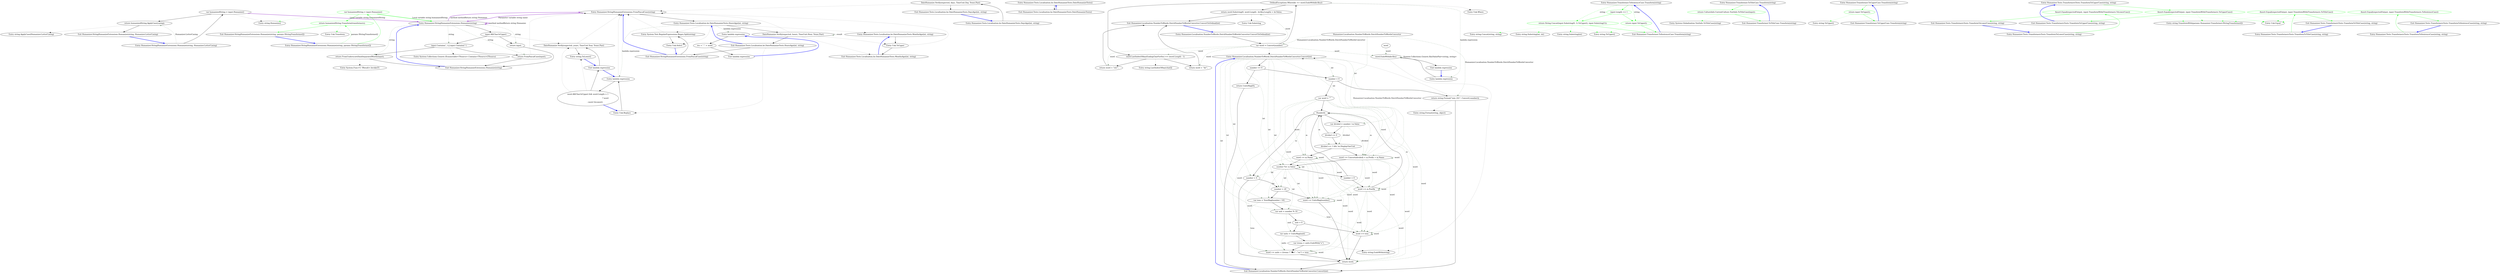 digraph  {
m0_5 [label="Entry Humanizer.StringHumanizeExtensions.FromPascalCase(string)", span="22-22", cluster="Humanizer.StringHumanizeExtensions.FromPascalCase(string)", file="StringHumanizeExtensions.cs"];
m0_37 [label="Entry string.Humanize()", span="42-42", cluster="string.Humanize()", file="StringHumanizeExtensions.cs"];
m0_31 [label="Entry System.Collections.Generic.IEnumerable<TSource>.Contains<TSource>(TSource)", span="0-0", cluster="System.Collections.Generic.IEnumerable<TSource>.Contains<TSource>(TSource)", file="StringHumanizeExtensions.cs"];
m0_2 [label="Entry Humanizer.Tests.Localisation.he.DateHumanizeTests.DaysAgo(int, string)", span="14-14", cluster="Humanizer.Tests.Localisation.he.DateHumanizeTests.DaysAgo(int, string)", file="StringHumanizeExtensions.cs"];
m0_3 [label="DateHumanize.Verify(expected, days, TimeUnit.Day, Tense.Past)", span="16-16", cluster="Humanizer.Tests.Localisation.he.DateHumanizeTests.DaysAgo(int, string)", file="StringHumanizeExtensions.cs"];
m0_4 [label="Exit Humanizer.Tests.Localisation.he.DateHumanizeTests.DaysAgo(int, string)", span="14-14", cluster="Humanizer.Tests.Localisation.he.DateHumanizeTests.DaysAgo(int, string)", file="StringHumanizeExtensions.cs"];
m0_15 [label="Entry Unk.Replace", span="", cluster="Unk.Replace", file="StringHumanizeExtensions.cs"];
m0_16 [label="Entry lambda expression", span="26-29", cluster="lambda expression", file="StringHumanizeExtensions.cs"];
m0_17 [label="word.All(Char.IsUpper) && word.Length > 1\r\n                        ? word\r\n                        : word.ToLower()", span="27-29", cluster="lambda expression", file="StringHumanizeExtensions.cs"];
m0_19 [label="DateHumanize.Verify(expected, years, TimeUnit.Year, Tense.Past)", span="66-66", cluster="Humanizer.Tests.Localisation.he.DateHumanizeTests.YearsAgo(int, string)", file="StringHumanizeExtensions.cs"];
m0_0 [label="Entry Humanizer.Tests.Localisation.he.DateHumanizeTests.DateHumanizeTests()", span="7-7", cluster="Humanizer.Tests.Localisation.he.DateHumanizeTests.DateHumanizeTests()", file="StringHumanizeExtensions.cs"];
m0_1 [label="Exit Humanizer.Tests.Localisation.he.DateHumanizeTests.DateHumanizeTests()", span="7-7", cluster="Humanizer.Tests.Localisation.he.DateHumanizeTests.DateHumanizeTests()", file="StringHumanizeExtensions.cs"];
m0_38 [label="Entry string.ApplyCase(Humanizer.LetterCasing)", span="16-16", cluster="string.ApplyCase(Humanizer.LetterCasing)", file="StringHumanizeExtensions.cs"];
m0_32 [label="Entry System.Func<T, TResult>.Invoke(T)", span="0-0", cluster="System.Func<T, TResult>.Invoke(T)", file="StringHumanizeExtensions.cs"];
m0_12 [label="Entry Humanizer.Tests.Localisation.he.DateHumanizeTests.MonthsAgo(int, string)", span="44-44", cluster="Humanizer.Tests.Localisation.he.DateHumanizeTests.MonthsAgo(int, string)", file="StringHumanizeExtensions.cs"];
m0_18 [label="Exit lambda expression", span="26-29", cluster="lambda expression", file="StringHumanizeExtensions.cs"];
m0_20 [label="Entry string.ToLower()", span="0-0", cluster="string.ToLower()", file="StringHumanizeExtensions.cs"];
m0_14 [label="Exit Humanizer.Tests.Localisation.he.DateHumanizeTests.MonthsAgo(int, string)", span="44-44", cluster="Humanizer.Tests.Localisation.he.DateHumanizeTests.MonthsAgo(int, string)", file="StringHumanizeExtensions.cs"];
m0_24 [label="Entry Humanizer.StringHumanizeExtensions.Humanize(string)", span="42-42", cluster="Humanizer.StringHumanizeExtensions.Humanize(string)", file="StringHumanizeExtensions.cs"];
m0_25 [label="input.All(Char.IsUpper)", span="45-45", cluster="Humanizer.StringHumanizeExtensions.Humanize(string)", file="StringHumanizeExtensions.cs"];
m0_26 [label="return input;", span="46-46", cluster="Humanizer.StringHumanizeExtensions.Humanize(string)", file="StringHumanizeExtensions.cs"];
m0_27 [label="input.Contains('_') || input.Contains('-')", span="48-48", cluster="Humanizer.StringHumanizeExtensions.Humanize(string)", file="StringHumanizeExtensions.cs"];
m0_28 [label="return FromUnderscoreDashSeparatedWords(input);", span="49-49", cluster="Humanizer.StringHumanizeExtensions.Humanize(string)", file="StringHumanizeExtensions.cs"];
m0_29 [label="return FromPascalCase(input);", span="51-51", cluster="Humanizer.StringHumanizeExtensions.Humanize(string)", file="StringHumanizeExtensions.cs"];
m0_30 [label="Exit Humanizer.StringHumanizeExtensions.Humanize(string)", span="42-42", cluster="Humanizer.StringHumanizeExtensions.Humanize(string)", file="StringHumanizeExtensions.cs"];
m0_21 [label="Entry lambda expression", span="30-30", cluster="lambda expression", file="StringHumanizeExtensions.cs"];
m0_22 [label="res + '' '' + word", span="30-30", cluster="lambda expression", file="StringHumanizeExtensions.cs"];
m0_23 [label="Exit lambda expression", span="30-30", cluster="lambda expression", file="StringHumanizeExtensions.cs"];
m0_9 [label="Exit Humanizer.StringHumanizeExtensions.FromPascalCase(string)", span="22-22", cluster="Humanizer.StringHumanizeExtensions.FromPascalCase(string)", file="StringHumanizeExtensions.cs"];
m0_10 [label="Entry System.Text.RegularExpressions.Regex.Split(string)", span="0-0", cluster="System.Text.RegularExpressions.Regex.Split(string)", file="StringHumanizeExtensions.cs"];
m0_11 [label="Entry Unk.Select", span="", cluster="Unk.Select", file="StringHumanizeExtensions.cs"];
m0_33 [label="Entry Humanizer.StringHumanizeExtensions.Humanize(string, Humanizer.LetterCasing)", span="60-60", cluster="Humanizer.StringHumanizeExtensions.Humanize(string, Humanizer.LetterCasing)", file="StringHumanizeExtensions.cs"];
m0_34 [label="var humanizedString = input.Humanize()", span="62-62", cluster="Humanizer.StringHumanizeExtensions.Humanize(string, Humanizer.LetterCasing)", file="StringHumanizeExtensions.cs"];
m0_35 [label="return humanizedString.ApplyCase(casing);", span="63-63", cluster="Humanizer.StringHumanizeExtensions.Humanize(string, Humanizer.LetterCasing)", file="StringHumanizeExtensions.cs"];
m0_36 [label="Exit Humanizer.StringHumanizeExtensions.Humanize(string, Humanizer.LetterCasing)", span="60-60", cluster="Humanizer.StringHumanizeExtensions.Humanize(string, Humanizer.LetterCasing)", file="StringHumanizeExtensions.cs"];
m0_13 [label="Entry Unk.ToUpper", span="", cluster="Unk.ToUpper", file="StringHumanizeExtensions.cs"];
m0_6 [label="Entry Humanizer.Tests.Localisation.he.DateHumanizeTests.HoursAgo(int, string)", span="24-24", cluster="Humanizer.Tests.Localisation.he.DateHumanizeTests.HoursAgo(int, string)", file="StringHumanizeExtensions.cs"];
m0_8 [label="Exit Humanizer.Tests.Localisation.he.DateHumanizeTests.HoursAgo(int, string)", span="24-24", cluster="Humanizer.Tests.Localisation.he.DateHumanizeTests.HoursAgo(int, string)", file="StringHumanizeExtensions.cs"];
m0_7 [label="DateHumanize.Verify(expected, hours, TimeUnit.Hour, Tense.Past)", span="26-26", cluster="Humanizer.Tests.Localisation.he.DateHumanizeTests.HoursAgo(int, string)", file="StringHumanizeExtensions.cs"];
m0_39 [label="Entry Humanizer.StringHumanizeExtensions.Humanize(string, params IStringTransformer[])", span="72-72", cluster="Humanizer.StringHumanizeExtensions.Humanize(string, params IStringTransformer[])", file="StringHumanizeExtensions.cs"];
m0_40 [label="var humanizedString = input.Humanize()", span="74-74", cluster="Humanizer.StringHumanizeExtensions.Humanize(string, params IStringTransformer[])", color=green, community=0, file="StringHumanizeExtensions.cs"];
m0_41 [label="return humanizedString.Transform(transformers);", span="75-75", cluster="Humanizer.StringHumanizeExtensions.Humanize(string, params IStringTransformer[])", color=green, community=0, file="StringHumanizeExtensions.cs"];
m0_42 [label="Exit Humanizer.StringHumanizeExtensions.Humanize(string, params IStringTransformer[])", span="72-72", cluster="Humanizer.StringHumanizeExtensions.Humanize(string, params IStringTransformer[])", file="StringHumanizeExtensions.cs"];
m0_43 [label="Entry Unk.Transform", span="", cluster="Unk.Transform", file="StringHumanizeExtensions.cs"];
m1_0 [label="Entry Humanizer.Localisation.NumberToWords.DutchNumberToWordsConverter.Convert(int)", span="33-33", cluster="Humanizer.Localisation.NumberToWords.DutchNumberToWordsConverter.Convert(int)", file="StringHumanizeTests.cs"];
m1_1 [label="number == 0", span="35-35", cluster="Humanizer.Localisation.NumberToWords.DutchNumberToWordsConverter.Convert(int)", file="StringHumanizeTests.cs"];
m1_3 [label="number < 0", span="38-38", cluster="Humanizer.Localisation.NumberToWords.DutchNumberToWordsConverter.Convert(int)", file="StringHumanizeTests.cs"];
m1_4 [label="return string.Format(''min {0}'', Convert(-number));", span="39-39", cluster="Humanizer.Localisation.NumberToWords.DutchNumberToWordsConverter.Convert(int)", file="StringHumanizeTests.cs"];
m1_7 [label="var divided = number / m.Value", span="45-45", cluster="Humanizer.Localisation.NumberToWords.DutchNumberToWordsConverter.Convert(int)", file="StringHumanizeTests.cs"];
m1_12 [label="number %= m.Value", span="55-55", cluster="Humanizer.Localisation.NumberToWords.DutchNumberToWordsConverter.Convert(int)", file="StringHumanizeTests.cs"];
m1_15 [label="number > 0", span="60-60", cluster="Humanizer.Localisation.NumberToWords.DutchNumberToWordsConverter.Convert(int)", file="StringHumanizeTests.cs"];
m1_16 [label="number < 20", span="62-62", cluster="Humanizer.Localisation.NumberToWords.DutchNumberToWordsConverter.Convert(int)", file="StringHumanizeTests.cs"];
m1_17 [label="word += UnitsMap[number]", span="63-63", cluster="Humanizer.Localisation.NumberToWords.DutchNumberToWordsConverter.Convert(int)", file="StringHumanizeTests.cs"];
m1_18 [label="var tens = TensMap[number / 10]", span="66-66", cluster="Humanizer.Localisation.NumberToWords.DutchNumberToWordsConverter.Convert(int)", file="StringHumanizeTests.cs"];
m1_19 [label="var unit = number % 10", span="67-67", cluster="Humanizer.Localisation.NumberToWords.DutchNumberToWordsConverter.Convert(int)", file="StringHumanizeTests.cs"];
m1_2 [label="return UnitsMap[0];", span="36-36", cluster="Humanizer.Localisation.NumberToWords.DutchNumberToWordsConverter.Convert(int)", file="StringHumanizeTests.cs"];
m1_5 [label="var word = ''''", span="41-41", cluster="Humanizer.Localisation.NumberToWords.DutchNumberToWordsConverter.Convert(int)", file="StringHumanizeTests.cs"];
m1_6 [label=Hunderds, span="43-43", cluster="Humanizer.Localisation.NumberToWords.DutchNumberToWordsConverter.Convert(int)", file="StringHumanizeTests.cs"];
m1_10 [label="word += m.Name", span="51-51", cluster="Humanizer.Localisation.NumberToWords.DutchNumberToWordsConverter.Convert(int)", file="StringHumanizeTests.cs"];
m1_11 [label="word += Convert(divided) + m.Prefix + m.Name", span="53-53", cluster="Humanizer.Localisation.NumberToWords.DutchNumberToWordsConverter.Convert(int)", file="StringHumanizeTests.cs"];
m1_23 [label="word += units + (trema ? ''�n'' : ''en'') + tens", span="72-72", cluster="Humanizer.Localisation.NumberToWords.DutchNumberToWordsConverter.Convert(int)", file="StringHumanizeTests.cs"];
m1_24 [label="word += tens", span="75-75", cluster="Humanizer.Localisation.NumberToWords.DutchNumberToWordsConverter.Convert(int)", file="StringHumanizeTests.cs"];
m1_25 [label="return word;", span="79-79", cluster="Humanizer.Localisation.NumberToWords.DutchNumberToWordsConverter.Convert(int)", file="StringHumanizeTests.cs"];
m1_9 [label="divided == 1 && !m.DisplayOneUnit", span="50-50", cluster="Humanizer.Localisation.NumberToWords.DutchNumberToWordsConverter.Convert(int)", file="StringHumanizeTests.cs"];
m1_14 [label="word += m.Postfix", span="57-57", cluster="Humanizer.Localisation.NumberToWords.DutchNumberToWordsConverter.Convert(int)", file="StringHumanizeTests.cs"];
m1_8 [label="divided <= 0", span="47-47", cluster="Humanizer.Localisation.NumberToWords.DutchNumberToWordsConverter.Convert(int)", file="StringHumanizeTests.cs"];
m1_13 [label="number > 0", span="56-56", cluster="Humanizer.Localisation.NumberToWords.DutchNumberToWordsConverter.Convert(int)", file="StringHumanizeTests.cs"];
m1_20 [label="unit > 0", span="68-68", cluster="Humanizer.Localisation.NumberToWords.DutchNumberToWordsConverter.Convert(int)", file="StringHumanizeTests.cs"];
m1_21 [label="var units = UnitsMap[unit]", span="70-70", cluster="Humanizer.Localisation.NumberToWords.DutchNumberToWordsConverter.Convert(int)", file="StringHumanizeTests.cs"];
m1_22 [label="var trema = units.EndsWith(''e'')", span="71-71", cluster="Humanizer.Localisation.NumberToWords.DutchNumberToWordsConverter.Convert(int)", file="StringHumanizeTests.cs"];
m1_26 [label="Exit Humanizer.Localisation.NumberToWords.DutchNumberToWordsConverter.Convert(int)", span="33-33", cluster="Humanizer.Localisation.NumberToWords.DutchNumberToWordsConverter.Convert(int)", file="StringHumanizeTests.cs"];
m1_28 [label="Entry string.EndsWith(string)", span="0-0", cluster="string.EndsWith(string)", file="StringHumanizeTests.cs"];
m1_38 [label="Entry Unk.Substring", span="", cluster="Unk.Substring", file="StringHumanizeTests.cs"];
m1_29 [label="Entry Humanizer.Localisation.NumberToWords.DutchNumberToWordsConverter.ConvertToOrdinal(int)", span="91-91", cluster="Humanizer.Localisation.NumberToWords.DutchNumberToWordsConverter.ConvertToOrdinal(int)", file="StringHumanizeTests.cs"];
m1_30 [label="var word = Convert(number)", span="93-93", cluster="Humanizer.Localisation.NumberToWords.DutchNumberToWordsConverter.ConvertToOrdinal(int)", file="StringHumanizeTests.cs"];
m1_31 [label="OrdinalExceptions.Where(kv => word.EndsWith(kv.Key))", span="95-95", cluster="Humanizer.Localisation.NumberToWords.DutchNumberToWordsConverter.ConvertToOrdinal(int)", file="StringHumanizeTests.cs"];
m1_32 [label="return word.Substring(0, word.Length - kv.Key.Length) + kv.Value;", span="98-98", cluster="Humanizer.Localisation.NumberToWords.DutchNumberToWordsConverter.ConvertToOrdinal(int)", file="StringHumanizeTests.cs"];
m1_33 [label="word.LastIndexOfAny(EndingCharForSte) == (word.Length - 1)", span="104-104", cluster="Humanizer.Localisation.NumberToWords.DutchNumberToWordsConverter.ConvertToOrdinal(int)", file="StringHumanizeTests.cs"];
m1_34 [label="return word + ''ste'';", span="105-105", cluster="Humanizer.Localisation.NumberToWords.DutchNumberToWordsConverter.ConvertToOrdinal(int)", file="StringHumanizeTests.cs"];
m1_35 [label="return word + ''de'';", span="107-107", cluster="Humanizer.Localisation.NumberToWords.DutchNumberToWordsConverter.ConvertToOrdinal(int)", file="StringHumanizeTests.cs"];
m1_36 [label="Exit Humanizer.Localisation.NumberToWords.DutchNumberToWordsConverter.ConvertToOrdinal(int)", span="91-91", cluster="Humanizer.Localisation.NumberToWords.DutchNumberToWordsConverter.ConvertToOrdinal(int)", file="StringHumanizeTests.cs"];
m1_40 [label="Entry lambda expression", span="95-95", cluster="lambda expression", file="StringHumanizeTests.cs"];
m1_41 [label="word.EndsWith(kv.Key)", span="95-95", cluster="lambda expression", file="StringHumanizeTests.cs"];
m1_42 [label="Exit lambda expression", span="95-95", cluster="lambda expression", file="StringHumanizeTests.cs"];
m1_39 [label="Entry string.LastIndexOfAny(char[])", span="0-0", cluster="string.LastIndexOfAny(char[])", file="StringHumanizeTests.cs"];
m1_27 [label="Entry string.Format(string, object)", span="0-0", cluster="string.Format(string, object)", file="StringHumanizeTests.cs"];
m1_37 [label="Entry Unk.Where", span="", cluster="Unk.Where", file="StringHumanizeTests.cs"];
m1_43 [label="Humanizer.Localisation.NumberToWords.DutchNumberToWordsConverter", span="", file="StringHumanizeTests.cs"];
m1_44 [label=word, span="", file="StringHumanizeTests.cs"];
m4_0 [label="Entry Humanizer.Transformer.ToSentenceCase.Transform(string)", span="6-6", cluster="Humanizer.Transformer.ToSentenceCase.Transform(string)", file="ToSentenceCase.cs"];
m4_1 [label="input.Length >= 1", span="8-8", cluster="Humanizer.Transformer.ToSentenceCase.Transform(string)", color=green, community=0, file="ToSentenceCase.cs"];
m4_2 [label="return String.Concat(input.Substring(0, 1).ToUpper(), input.Substring(1));", span="9-9", cluster="Humanizer.Transformer.ToSentenceCase.Transform(string)", color=green, community=0, file="ToSentenceCase.cs"];
m4_3 [label="return input.ToUpper();", span="11-11", cluster="Humanizer.Transformer.ToSentenceCase.Transform(string)", color=green, community=0, file="ToSentenceCase.cs"];
m4_4 [label="Exit Humanizer.Transformer.ToSentenceCase.Transform(string)", span="6-6", cluster="Humanizer.Transformer.ToSentenceCase.Transform(string)", file="ToSentenceCase.cs"];
m4_8 [label="Entry string.Concat(string, string)", span="0-0", cluster="string.Concat(string, string)", file="ToSentenceCase.cs"];
m4_6 [label="Entry string.ToUpper()", span="0-0", cluster="string.ToUpper()", file="ToSentenceCase.cs"];
m4_5 [label="Entry string.Substring(int, int)", span="0-0", cluster="string.Substring(int, int)", file="ToSentenceCase.cs"];
m4_7 [label="Entry string.Substring(int)", span="0-0", cluster="string.Substring(int)", file="ToSentenceCase.cs"];
m5_0 [label="Entry Humanizer.Transformer.ToTitleCase.Transform(string)", span="6-6", cluster="Humanizer.Transformer.ToTitleCase.Transform(string)", file="ToTitleCase.cs"];
m5_1 [label="return CultureInfo.CurrentCulture.TextInfo.ToTitleCase(input);", span="8-8", cluster="Humanizer.Transformer.ToTitleCase.Transform(string)", color=green, community=0, file="ToTitleCase.cs"];
m5_2 [label="Exit Humanizer.Transformer.ToTitleCase.Transform(string)", span="6-6", cluster="Humanizer.Transformer.ToTitleCase.Transform(string)", file="ToTitleCase.cs"];
m5_3 [label="Entry System.Globalization.TextInfo.ToTitleCase(string)", span="0-0", cluster="System.Globalization.TextInfo.ToTitleCase(string)", file="ToTitleCase.cs"];
m6_0 [label="Entry Humanizer.Transformer.ToUpperCase.Transform(string)", span="4-4", cluster="Humanizer.Transformer.ToUpperCase.Transform(string)", file="ToUpperCase.cs"];
m6_1 [label="return input.ToUpper();", span="6-6", cluster="Humanizer.Transformer.ToUpperCase.Transform(string)", color=green, community=0, file="ToUpperCase.cs"];
m6_2 [label="Exit Humanizer.Transformer.ToUpperCase.Transform(string)", span="4-4", cluster="Humanizer.Transformer.ToUpperCase.Transform(string)", file="ToUpperCase.cs"];
m6_3 [label="Entry string.ToUpper()", span="0-0", cluster="string.ToUpper()", file="ToUpperCase.cs"];
m7_11 [label="Entry Humanizer.Tests.TransformersTests.TransformToUpperCase(string, string)", span="40-40", cluster="Humanizer.Tests.TransformersTests.TransformToUpperCase(string, string)", file="TransformersTests.cs"];
m7_12 [label="Assert.Equal(expectedOutput, input.TransformWith(Transformers.ToUpperCase))", span="42-42", cluster="Humanizer.Tests.TransformersTests.TransformToUpperCase(string, string)", color=green, community=0, file="TransformersTests.cs"];
m7_13 [label="Exit Humanizer.Tests.TransformersTests.TransformToUpperCase(string, string)", span="40-40", cluster="Humanizer.Tests.TransformersTests.TransformToUpperCase(string, string)", file="TransformersTests.cs"];
m7_4 [label="Entry Unk.Equal", span="", cluster="Unk.Equal", file="TransformersTests.cs"];
m7_3 [label="Entry string.TransformWith(params Humanizer.Transformer.IStringTransformer[])", span="16-16", cluster="string.TransformWith(params Humanizer.Transformer.IStringTransformer[])", file="TransformersTests.cs"];
m7_5 [label="Entry Humanizer.Tests.TransformersTests.TransformToLowerCase(string, string)", span="22-22", cluster="Humanizer.Tests.TransformersTests.TransformToLowerCase(string, string)", file="TransformersTests.cs"];
m7_6 [label="Assert.Equal(expectedOutput, input.TransformWith(Transformers.ToLowerCase))", span="24-24", cluster="Humanizer.Tests.TransformersTests.TransformToLowerCase(string, string)", color=green, community=0, file="TransformersTests.cs"];
m7_7 [label="Exit Humanizer.Tests.TransformersTests.TransformToLowerCase(string, string)", span="22-22", cluster="Humanizer.Tests.TransformersTests.TransformToLowerCase(string, string)", file="TransformersTests.cs"];
m7_0 [label="Entry Humanizer.Tests.TransformersTests.TransformToTitleCase(string, string)", span="12-12", cluster="Humanizer.Tests.TransformersTests.TransformToTitleCase(string, string)", file="TransformersTests.cs"];
m7_1 [label="Assert.Equal(expectedOutput, input.TransformWith(Transformers.ToTitleCase))", span="14-14", cluster="Humanizer.Tests.TransformersTests.TransformToTitleCase(string, string)", color=green, community=0, file="TransformersTests.cs"];
m7_2 [label="Exit Humanizer.Tests.TransformersTests.TransformToTitleCase(string, string)", span="12-12", cluster="Humanizer.Tests.TransformersTests.TransformToTitleCase(string, string)", file="TransformersTests.cs"];
m7_8 [label="Entry Humanizer.Tests.TransformersTests.TransformToSentenceCase(string, string)", span="31-31", cluster="Humanizer.Tests.TransformersTests.TransformToSentenceCase(string, string)", file="TransformersTests.cs"];
m7_9 [label="Assert.Equal(expectedOutput, input.TransformWith(Transformers.ToSentenceCase))", span="33-33", cluster="Humanizer.Tests.TransformersTests.TransformToSentenceCase(string, string)", color=green, community=0, file="TransformersTests.cs"];
m7_10 [label="Exit Humanizer.Tests.TransformersTests.TransformToSentenceCase(string, string)", span="31-31", cluster="Humanizer.Tests.TransformersTests.TransformToSentenceCase(string, string)", file="TransformersTests.cs"];
m0_5 -> m0_24  [key=3, color=darkorchid, style=bold, label="Parameter variable string name"];
m0_5 -> m0_6  [key=0, style=solid];
m0_2 -> m0_3  [key=0, style=solid];
m0_3 -> m0_4  [key=0, style=solid];
m0_3 -> m0_5  [key=2, style=dotted];
m0_4 -> m0_2  [key=0, style=bold, color=blue];
m0_15 -> m0_16  [key=0, style=solid];
m0_16 -> m0_17  [key=0, style=solid];
m0_16 -> m0_5  [key=2, style=dotted];
m0_17 -> m0_15  [key=0, style=bold, color=blue];
m0_17 -> m0_19  [key=2, style=dotted];
m0_17 -> m0_18  [key=0, style=solid];
m0_17 -> m0_20  [key=2, style=dotted];
m0_19 -> m0_20  [key=0, style=solid];
m0_19 -> m0_5  [key=2, style=dotted];
m0_0 -> m0_1  [key=0, style=solid];
m0_1 -> m0_0  [key=0, style=bold, color=blue];
m0_12 -> m0_13  [key=0, style=solid];
m0_18 -> m0_19  [key=0, style=solid];
m0_18 -> m0_16  [key=0, style=bold, color=blue];
m0_20 -> m0_18  [key=0, style=bold, color=blue];
m0_14 -> m0_12  [key=0, style=bold, color=blue];
m0_24 -> m0_24  [key=3, color=darkorchid, style=bold, label="method methodReturn string Humanize"];
m0_24 -> m0_25  [key=0, style=solid];
m0_24 -> m0_26  [key=1, style=dashed, color=darkseagreen4, label=string];
m0_24 -> m0_27  [key=1, style=dashed, color=darkseagreen4, label=string];
m0_24 -> m0_28  [key=1, style=dashed, color=darkseagreen4, label=string];
m0_24 -> m0_29  [key=1, style=dashed, color=darkseagreen4, label=string];
m0_24 -> m0_5  [key=3, color=darkorchid, style=bold, label="method methodReturn string Humanize"];
m0_25 -> m0_26  [key=0, style=solid];
m0_25 -> m0_27  [key=0, style=solid];
m0_25 -> m0_19  [key=2, style=dotted];
m0_26 -> m0_30  [key=0, style=solid];
m0_27 -> m0_28  [key=0, style=solid];
m0_27 -> m0_29  [key=0, style=solid];
m0_27 -> m0_31  [key=2, style=dotted];
m0_28 -> m0_30  [key=0, style=solid];
m0_28 -> m0_32  [key=2, style=dotted];
m0_29 -> m0_5  [key=2, style=dotted];
m0_29 -> m0_30  [key=0, style=solid];
m0_30 -> m0_24  [key=0, style=bold, color=blue];
m0_21 -> m0_22  [key=0, style=solid];
m0_22 -> m0_23  [key=0, style=solid];
m0_23 -> m0_21  [key=0, style=bold, color=blue];
m0_9 -> m0_10  [key=0, style=solid];
m0_9 -> m0_5  [key=0, style=bold, color=blue];
m0_10 -> m0_11  [key=0, style=solid];
m0_10 -> m0_5  [key=2, style=dotted];
m0_11 -> m0_9  [key=0, style=bold, color=blue];
m0_33 -> m0_34  [key=0, style=solid];
m0_33 -> m0_35  [key=1, style=dashed, color=darkseagreen4, label="Humanizer.LetterCasing"];
m0_34 -> m0_37  [key=2, style=dotted];
m0_34 -> m0_24  [key=3, color=darkorchid, style=bold, label="Local variable string humanizedString"];
m0_34 -> m0_35  [key=0, style=solid];
m0_35 -> m0_36  [key=0, style=solid];
m0_35 -> m0_38  [key=2, style=dotted];
m0_36 -> m0_33  [key=0, style=bold, color=blue];
m0_13 -> m0_14  [key=0, style=solid];
m0_13 -> m0_5  [key=2, style=dotted];
m0_6 -> m0_7  [key=0, style=solid];
m0_6 -> m0_10  [key=2, style=dotted];
m0_6 -> m0_11  [key=2, style=dotted];
m0_6 -> m0_12  [key=2, style=dotted];
m0_6 -> m0_16  [key=1, style=dashed, color=darkseagreen4, label="lambda expression"];
m0_6 -> m0_21  [key=1, style=dashed, color=darkseagreen4, label="lambda expression"];
m0_8 -> m0_9  [key=0, style=solid];
m0_8 -> m0_15  [key=2, style=dotted];
m0_8 -> m0_6  [key=0, style=bold, color=blue];
m0_7 -> m0_8  [key=0, style=solid];
m0_7 -> m0_7  [key=1, style=dashed, color=darkseagreen4, label=result];
m0_7 -> m0_13  [key=2, style=dotted];
m0_7 -> m0_14  [key=2, style=dotted];
m0_7 -> m0_5  [key=2, style=dotted];
m0_39 -> m0_40  [key=0, style=solid, color=green];
m0_39 -> m0_41  [key=1, style=dashed, color=green, label="params IStringTransformer[]"];
m0_40 -> m0_41  [key=0, style=solid, color=green];
m0_40 -> m0_37  [key=2, style=dotted, color=green];
m0_40 -> m0_24  [key=3, color=green, style=bold, label="Local variable string humanizedString"];
m0_41 -> m0_42  [key=0, style=solid, color=green];
m0_41 -> m0_43  [key=2, style=dotted, color=green];
m0_42 -> m0_39  [key=0, style=bold, color=blue];
m1_0 -> m1_1  [key=0, style=solid];
m1_0 -> m1_3  [key=1, style=dashed, color=darkseagreen4, label=int];
m1_0 -> m1_4  [key=1, style=dashed, color=darkseagreen4, label=int];
m1_0 -> m1_7  [key=1, style=dashed, color=darkseagreen4, label=int];
m1_0 -> m1_12  [key=1, style=dashed, color=darkseagreen4, label=int];
m1_0 -> m1_15  [key=1, style=dashed, color=darkseagreen4, label=int];
m1_0 -> m1_16  [key=1, style=dashed, color=darkseagreen4, label=int];
m1_0 -> m1_17  [key=1, style=dashed, color=darkseagreen4, label=int];
m1_0 -> m1_18  [key=1, style=dashed, color=darkseagreen4, label=int];
m1_0 -> m1_19  [key=1, style=dashed, color=darkseagreen4, label=int];
m1_1 -> m1_2  [key=0, style=solid];
m1_1 -> m1_3  [key=0, style=solid];
m1_3 -> m1_4  [key=0, style=solid];
m1_3 -> m1_5  [key=0, style=solid];
m1_4 -> m1_26  [key=0, style=solid];
m1_4 -> m1_0  [key=2, style=dotted];
m1_4 -> m1_27  [key=2, style=dotted];
m1_7 -> m1_8  [key=0, style=solid];
m1_7 -> m1_9  [key=1, style=dashed, color=darkseagreen4, label=divided];
m1_7 -> m1_11  [key=1, style=dashed, color=darkseagreen4, label=divided];
m1_12 -> m1_13  [key=0, style=solid];
m1_12 -> m1_12  [key=1, style=dashed, color=darkseagreen4, label=int];
m1_12 -> m1_15  [key=1, style=dashed, color=darkseagreen4, label=int];
m1_12 -> m1_16  [key=1, style=dashed, color=darkseagreen4, label=int];
m1_12 -> m1_17  [key=1, style=dashed, color=darkseagreen4, label=int];
m1_12 -> m1_18  [key=1, style=dashed, color=darkseagreen4, label=int];
m1_12 -> m1_19  [key=1, style=dashed, color=darkseagreen4, label=int];
m1_15 -> m1_16  [key=0, style=solid];
m1_15 -> m1_25  [key=0, style=solid];
m1_16 -> m1_17  [key=0, style=solid];
m1_16 -> m1_18  [key=0, style=solid];
m1_17 -> m1_25  [key=0, style=solid];
m1_17 -> m1_17  [key=1, style=dashed, color=darkseagreen4, label=word];
m1_18 -> m1_19  [key=0, style=solid];
m1_18 -> m1_23  [key=1, style=dashed, color=darkseagreen4, label=tens];
m1_18 -> m1_24  [key=1, style=dashed, color=darkseagreen4, label=tens];
m1_19 -> m1_20  [key=0, style=solid];
m1_19 -> m1_21  [key=1, style=dashed, color=darkseagreen4, label=unit];
m1_2 -> m1_26  [key=0, style=solid];
m1_5 -> m1_6  [key=0, style=solid];
m1_5 -> m1_10  [key=1, style=dashed, color=darkseagreen4, label=word];
m1_5 -> m1_11  [key=1, style=dashed, color=darkseagreen4, label=word];
m1_5 -> m1_17  [key=1, style=dashed, color=darkseagreen4, label=word];
m1_5 -> m1_23  [key=1, style=dashed, color=darkseagreen4, label=word];
m1_5 -> m1_24  [key=1, style=dashed, color=darkseagreen4, label=word];
m1_5 -> m1_25  [key=1, style=dashed, color=darkseagreen4, label=word];
m1_6 -> m1_7  [key=0, style=solid];
m1_6 -> m1_15  [key=0, style=solid];
m1_6 -> m1_9  [key=1, style=dashed, color=darkseagreen4, label=m];
m1_6 -> m1_10  [key=1, style=dashed, color=darkseagreen4, label=m];
m1_6 -> m1_11  [key=1, style=dashed, color=darkseagreen4, label=m];
m1_6 -> m1_12  [key=1, style=dashed, color=darkseagreen4, label=m];
m1_6 -> m1_14  [key=1, style=dashed, color=darkseagreen4, label=m];
m1_10 -> m1_12  [key=0, style=solid];
m1_10 -> m1_10  [key=1, style=dashed, color=darkseagreen4, label=word];
m1_10 -> m1_14  [key=1, style=dashed, color=darkseagreen4, label=word];
m1_10 -> m1_17  [key=1, style=dashed, color=darkseagreen4, label=word];
m1_10 -> m1_23  [key=1, style=dashed, color=darkseagreen4, label=word];
m1_10 -> m1_24  [key=1, style=dashed, color=darkseagreen4, label=word];
m1_10 -> m1_25  [key=1, style=dashed, color=darkseagreen4, label=word];
m1_11 -> m1_12  [key=0, style=solid];
m1_11 -> m1_0  [key=2, style=dotted];
m1_11 -> m1_11  [key=1, style=dashed, color=darkseagreen4, label=word];
m1_11 -> m1_14  [key=1, style=dashed, color=darkseagreen4, label=word];
m1_11 -> m1_17  [key=1, style=dashed, color=darkseagreen4, label=word];
m1_11 -> m1_23  [key=1, style=dashed, color=darkseagreen4, label=word];
m1_11 -> m1_24  [key=1, style=dashed, color=darkseagreen4, label=word];
m1_11 -> m1_25  [key=1, style=dashed, color=darkseagreen4, label=word];
m1_23 -> m1_25  [key=0, style=solid];
m1_23 -> m1_23  [key=1, style=dashed, color=darkseagreen4, label=word];
m1_24 -> m1_25  [key=0, style=solid];
m1_24 -> m1_24  [key=1, style=dashed, color=darkseagreen4, label=word];
m1_25 -> m1_26  [key=0, style=solid];
m1_9 -> m1_10  [key=0, style=solid];
m1_9 -> m1_11  [key=0, style=solid];
m1_14 -> m1_6  [key=0, style=solid];
m1_14 -> m1_14  [key=1, style=dashed, color=darkseagreen4, label=word];
m1_14 -> m1_17  [key=1, style=dashed, color=darkseagreen4, label=word];
m1_14 -> m1_23  [key=1, style=dashed, color=darkseagreen4, label=word];
m1_14 -> m1_24  [key=1, style=dashed, color=darkseagreen4, label=word];
m1_14 -> m1_25  [key=1, style=dashed, color=darkseagreen4, label=word];
m1_8 -> m1_9  [key=0, style=solid];
m1_8 -> m1_6  [key=0, style=solid];
m1_13 -> m1_14  [key=0, style=solid];
m1_13 -> m1_6  [key=0, style=solid];
m1_20 -> m1_21  [key=0, style=solid];
m1_20 -> m1_24  [key=0, style=solid];
m1_21 -> m1_22  [key=0, style=solid];
m1_21 -> m1_23  [key=1, style=dashed, color=darkseagreen4, label=units];
m1_22 -> m1_23  [key=0, style=solid];
m1_22 -> m1_28  [key=2, style=dotted];
m1_26 -> m1_0  [key=0, style=bold, color=blue];
m1_29 -> m1_30  [key=0, style=solid];
m1_30 -> m1_31  [key=0, style=solid];
m1_30 -> m1_0  [key=2, style=dotted];
m1_30 -> m1_41  [key=1, style=dashed, color=darkseagreen4, label=word];
m1_30 -> m1_32  [key=1, style=dashed, color=darkseagreen4, label=word];
m1_30 -> m1_33  [key=1, style=dashed, color=darkseagreen4, label=word];
m1_30 -> m1_34  [key=1, style=dashed, color=darkseagreen4, label=word];
m1_30 -> m1_35  [key=1, style=dashed, color=darkseagreen4, label=word];
m1_31 -> m1_32  [key=0, style=solid];
m1_31 -> m1_33  [key=0, style=solid];
m1_31 -> m1_37  [key=2, style=dotted];
m1_31 -> m1_40  [key=1, style=dashed, color=darkseagreen4, label="lambda expression"];
m1_32 -> m1_36  [key=0, style=solid];
m1_32 -> m1_38  [key=2, style=dotted];
m1_33 -> m1_34  [key=0, style=solid];
m1_33 -> m1_35  [key=0, style=solid];
m1_33 -> m1_39  [key=2, style=dotted];
m1_34 -> m1_36  [key=0, style=solid];
m1_35 -> m1_36  [key=0, style=solid];
m1_36 -> m1_29  [key=0, style=bold, color=blue];
m1_40 -> m1_41  [key=0, style=solid];
m1_41 -> m1_42  [key=0, style=solid];
m1_41 -> m1_28  [key=2, style=dotted];
m1_41 -> m1_41  [key=1, style=dashed, color=darkseagreen4, label="System.Collections.Generic.KeyValuePair<string, string>"];
m1_42 -> m1_40  [key=0, style=bold, color=blue];
m1_43 -> m1_4  [key=1, style=dashed, color=darkseagreen4, label="Humanizer.Localisation.NumberToWords.DutchNumberToWordsConverter"];
m1_43 -> m1_11  [key=1, style=dashed, color=darkseagreen4, label="Humanizer.Localisation.NumberToWords.DutchNumberToWordsConverter"];
m1_43 -> m1_30  [key=1, style=dashed, color=darkseagreen4, label="Humanizer.Localisation.NumberToWords.DutchNumberToWordsConverter"];
m1_44 -> m1_41  [key=1, style=dashed, color=darkseagreen4, label=word];
m4_0 -> m4_1  [key=0, style=solid, color=green];
m4_0 -> m4_2  [key=1, style=dashed, color=green, label=string];
m4_0 -> m4_3  [key=1, style=dashed, color=green, label=string];
m4_1 -> m4_2  [key=0, style=solid, color=green];
m4_1 -> m4_3  [key=0, style=solid, color=green];
m4_2 -> m4_4  [key=0, style=solid, color=green];
m4_2 -> m4_5  [key=2, style=dotted, color=green];
m4_2 -> m4_6  [key=2, style=dotted, color=green];
m4_2 -> m4_7  [key=2, style=dotted, color=green];
m4_2 -> m4_8  [key=2, style=dotted, color=green];
m4_3 -> m4_4  [key=0, style=solid, color=green];
m4_3 -> m4_6  [key=2, style=dotted, color=green];
m4_4 -> m4_0  [key=0, style=bold, color=blue];
m5_0 -> m5_1  [key=0, style=solid, color=green];
m5_1 -> m5_2  [key=0, style=solid, color=green];
m5_1 -> m5_3  [key=2, style=dotted, color=green];
m5_2 -> m5_0  [key=0, style=bold, color=blue];
m6_0 -> m6_1  [key=0, style=solid, color=green];
m6_1 -> m6_2  [key=0, style=solid, color=green];
m6_1 -> m6_3  [key=2, style=dotted, color=green];
m6_2 -> m6_0  [key=0, style=bold, color=blue];
m7_11 -> m7_12  [key=0, style=solid, color=green];
m7_12 -> m7_13  [key=0, style=solid, color=green];
m7_12 -> m7_3  [key=2, style=dotted, color=green];
m7_12 -> m7_4  [key=2, style=dotted, color=green];
m7_13 -> m7_11  [key=0, style=bold, color=blue];
m7_5 -> m7_6  [key=0, style=solid, color=green];
m7_6 -> m7_7  [key=0, style=solid, color=green];
m7_6 -> m7_3  [key=2, style=dotted, color=green];
m7_6 -> m7_4  [key=2, style=dotted, color=green];
m7_7 -> m7_5  [key=0, style=bold, color=blue];
m7_0 -> m7_1  [key=0, style=solid, color=green];
m7_1 -> m7_2  [key=0, style=solid, color=green];
m7_1 -> m7_3  [key=2, style=dotted, color=green];
m7_1 -> m7_4  [key=2, style=dotted, color=green];
m7_2 -> m7_0  [key=0, style=bold, color=blue];
m7_8 -> m7_9  [key=0, style=solid, color=green];
m7_9 -> m7_10  [key=0, style=solid, color=green];
m7_9 -> m7_3  [key=2, style=dotted, color=green];
m7_9 -> m7_4  [key=2, style=dotted, color=green];
m7_10 -> m7_8  [key=0, style=bold, color=blue];
}
